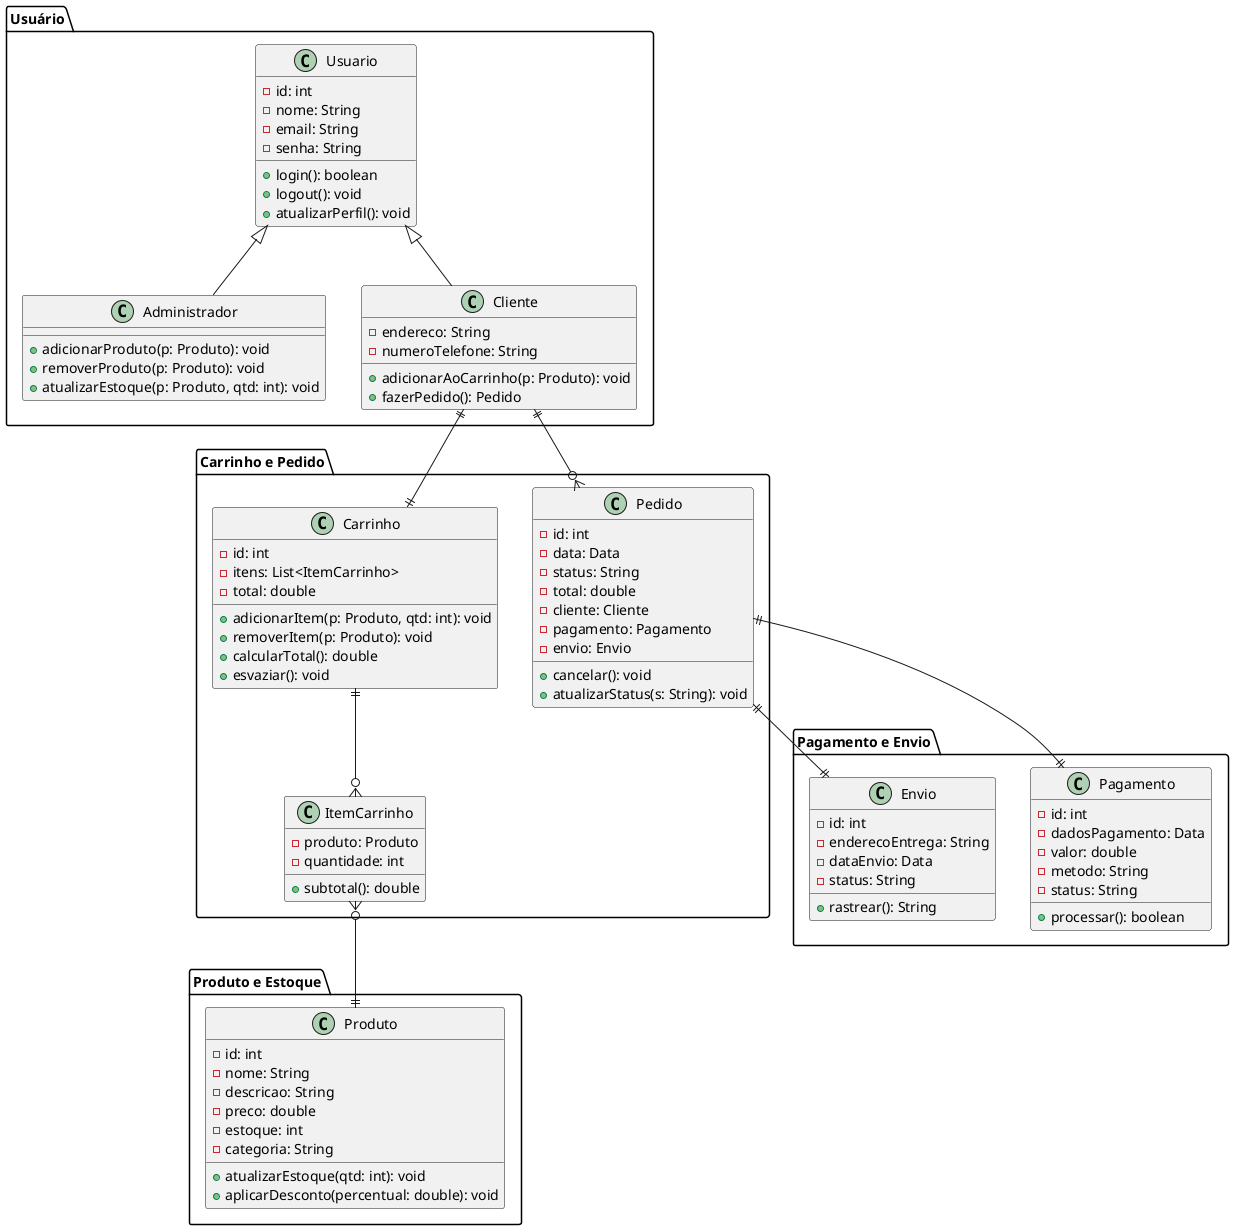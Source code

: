 @startuml Classe
' Diagrama de Classes - E-commerce Completo

package "Usuário" {
  class Usuario {
    - id: int
    - nome: String
    - email: String
    - senha: String
    + login(): boolean
    + logout(): void
    + atualizarPerfil(): void
  }
  
  class Administrador {
    + adicionarProduto(p: Produto): void
    + removerProduto(p: Produto): void
    + atualizarEstoque(p: Produto, qtd: int): void
  }
  
  class Cliente {
    - endereco: String
    - numeroTelefone: String
    + adicionarAoCarrinho(p: Produto): void
    + fazerPedido(): Pedido
  }
}

package "Produto e Estoque" {
  class Produto {
    - id: int
    - nome: String
    - descricao: String
    - preco: double
    - estoque: int
    - categoria: String
    + atualizarEstoque(qtd: int): void
    + aplicarDesconto(percentual: double): void
  }
}

package "Carrinho e Pedido" {
  class Carrinho {
    - id: int
    - itens: List<ItemCarrinho>
    - total: double
    + adicionarItem(p: Produto, qtd: int): void
    + removerItem(p: Produto): void
    + calcularTotal(): double
    + esvaziar(): void
  }
  
  class ItemCarrinho {
    - produto: Produto
    - quantidade: int
    + subtotal(): double
  }
  
  class Pedido {
    - id: int
    - data: Data
    - status: String
    - total: double
    - cliente: Cliente
    - pagamento: Pagamento
    - envio: Envio
    + cancelar(): void
    + atualizarStatus(s: String): void
  }
}

package "Pagamento e Envio" {
  class Pagamento {
    - id: int
    - dadosPagamento: Data
    - valor: double
    - metodo: String
    - status: String
    + processar(): boolean
  }
  
  class Envio {
    - id: int
    - enderecoEntrega: String
    - dataEnvio: Data
    - status: String
    + rastrear(): String
  }
}

' Relações de Herança
Usuario <|-- Administrador
Usuario <|-- Cliente

' Relações de Composição e Agregação
Cliente ||--|| Carrinho
Carrinho ||--o{ ItemCarrinho
ItemCarrinho }o--|| Produto
Cliente ||--o{ Pedido
Pedido ||--|| Pagamento
Pedido ||--|| Envio

@enduml
